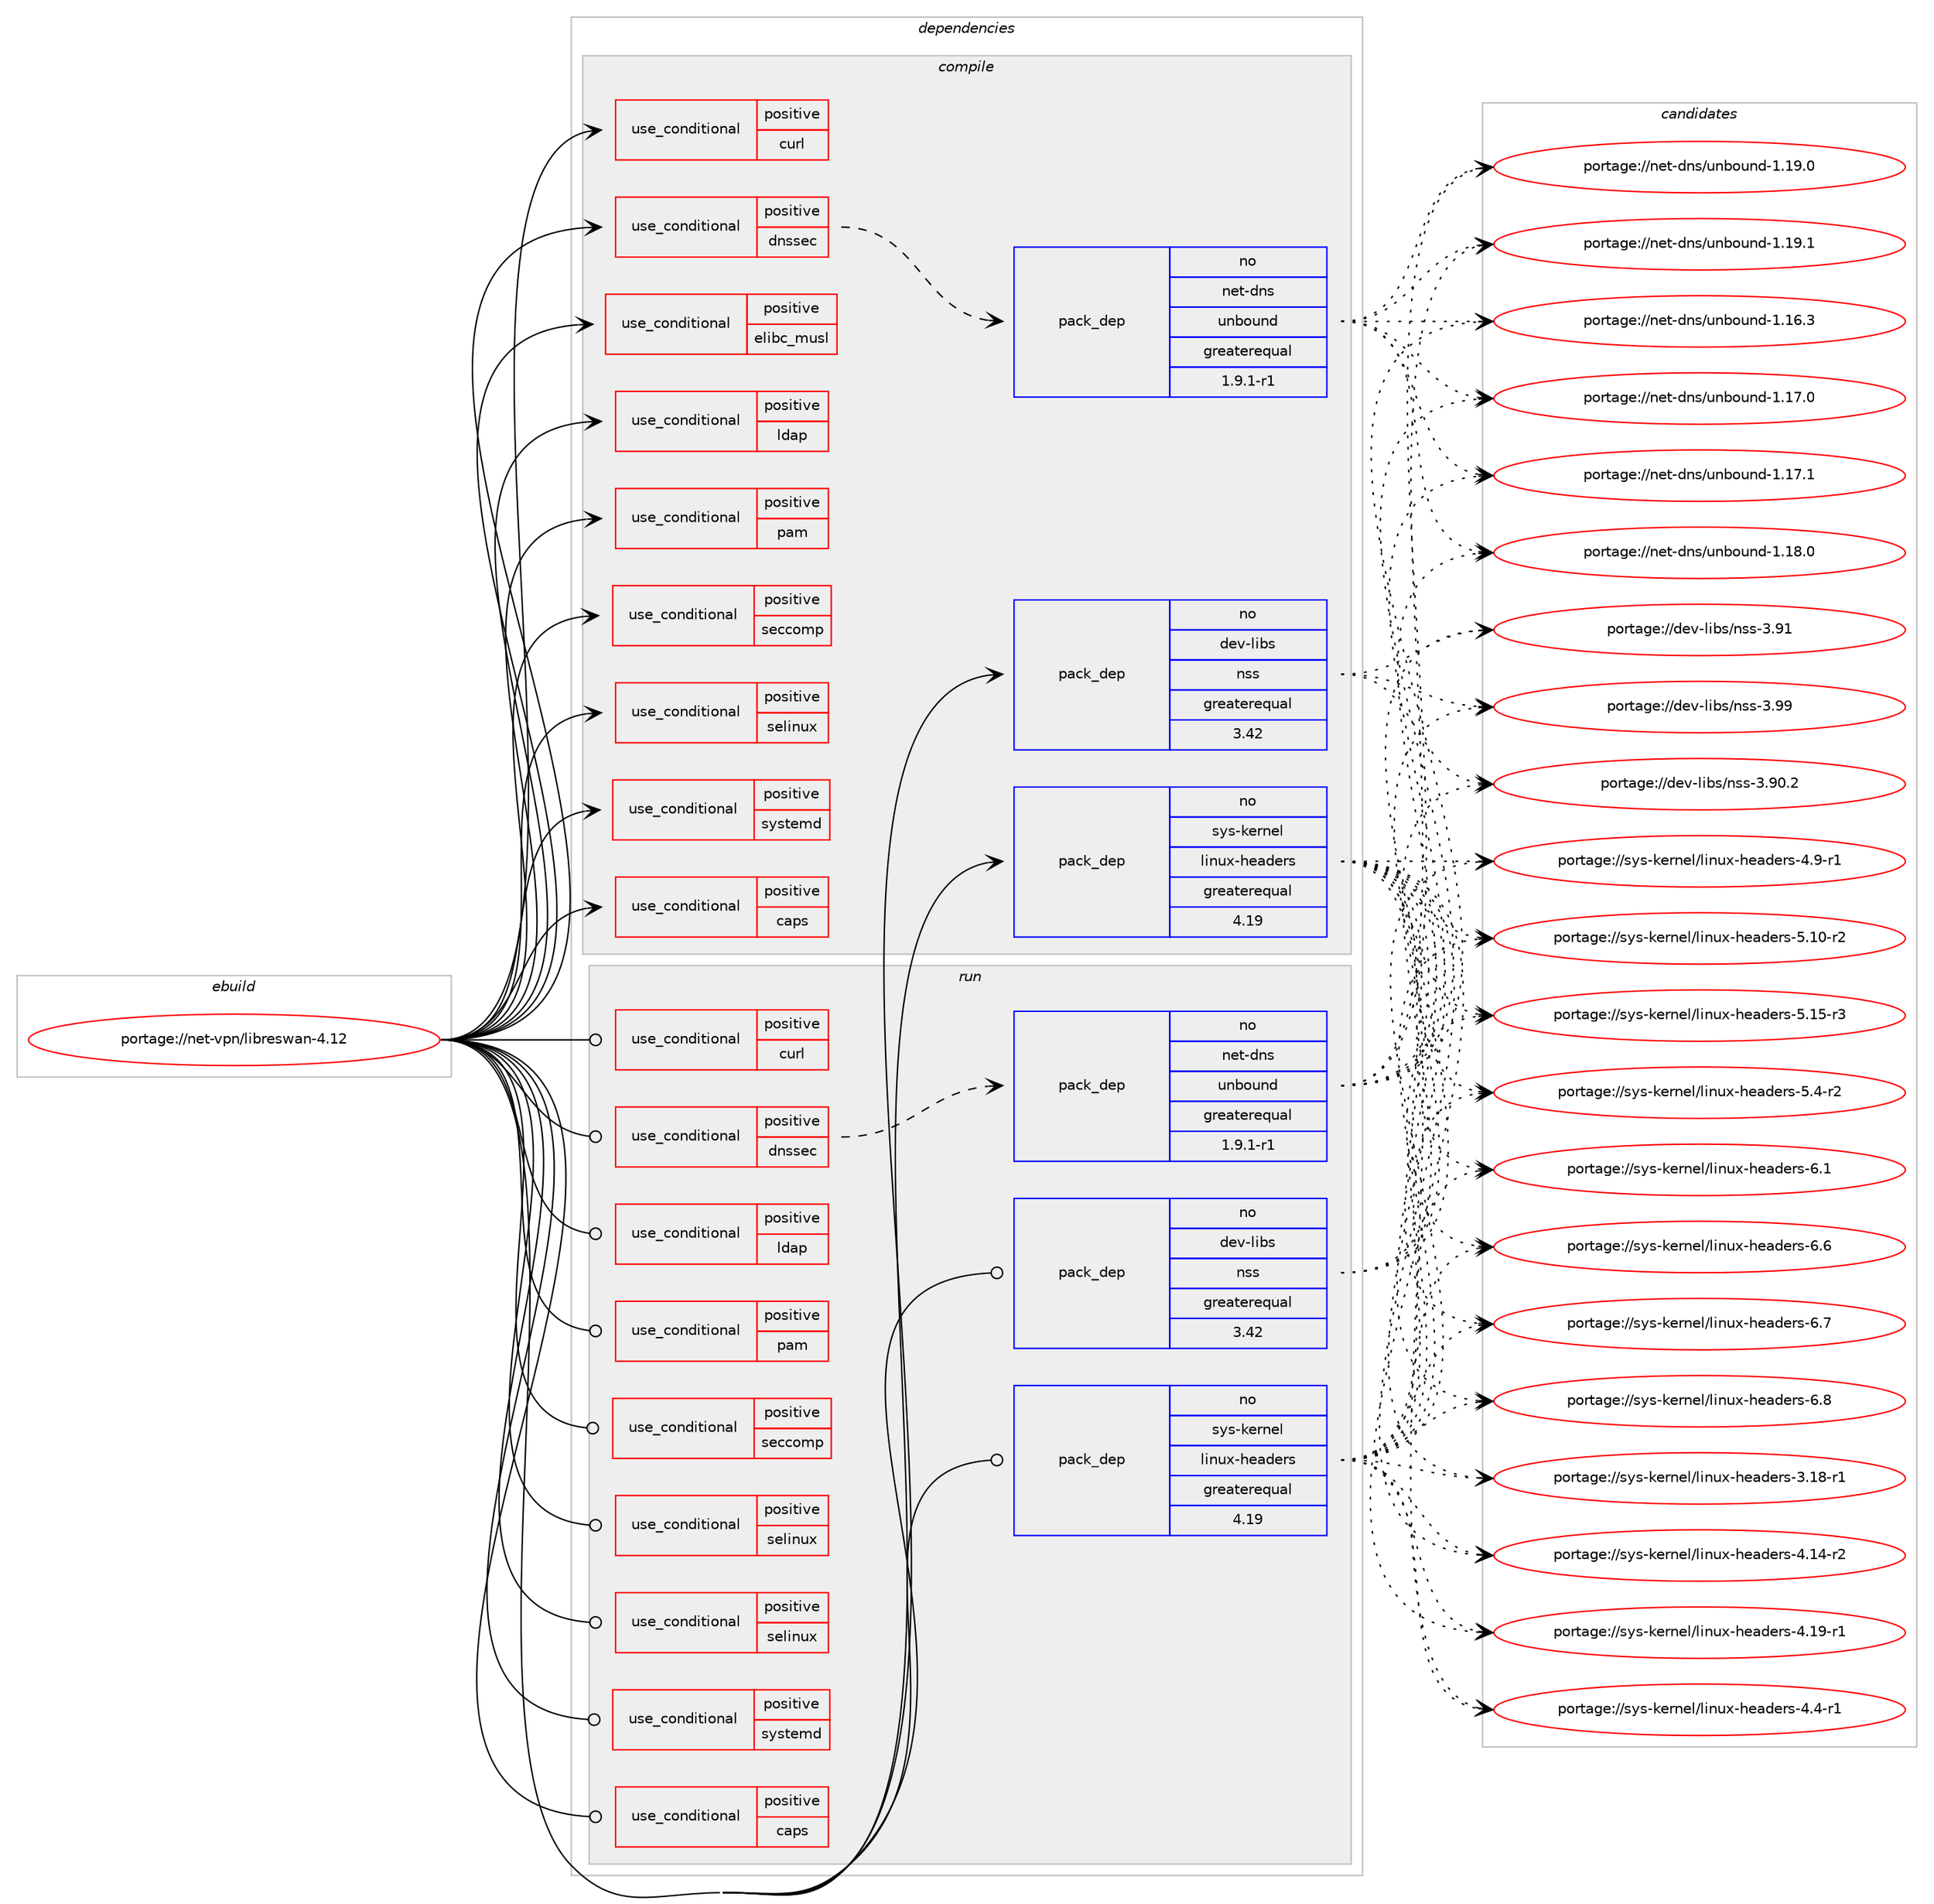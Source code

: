 digraph prolog {

# *************
# Graph options
# *************

newrank=true;
concentrate=true;
compound=true;
graph [rankdir=LR,fontname=Helvetica,fontsize=10,ranksep=1.5];#, ranksep=2.5, nodesep=0.2];
edge  [arrowhead=vee];
node  [fontname=Helvetica,fontsize=10];

# **********
# The ebuild
# **********

subgraph cluster_leftcol {
color=gray;
rank=same;
label=<<i>ebuild</i>>;
id [label="portage://net-vpn/libreswan-4.12", color=red, width=4, href="../net-vpn/libreswan-4.12.svg"];
}

# ****************
# The dependencies
# ****************

subgraph cluster_midcol {
color=gray;
label=<<i>dependencies</i>>;
subgraph cluster_compile {
fillcolor="#eeeeee";
style=filled;
label=<<i>compile</i>>;
subgraph cond1979 {
dependency2939 [label=<<TABLE BORDER="0" CELLBORDER="1" CELLSPACING="0" CELLPADDING="4"><TR><TD ROWSPAN="3" CELLPADDING="10">use_conditional</TD></TR><TR><TD>positive</TD></TR><TR><TD>caps</TD></TR></TABLE>>, shape=none, color=red];
# *** BEGIN UNKNOWN DEPENDENCY TYPE (TODO) ***
# dependency2939 -> package_dependency(portage://net-vpn/libreswan-4.12,install,no,sys-libs,libcap-ng,none,[,,],[],[])
# *** END UNKNOWN DEPENDENCY TYPE (TODO) ***

}
id:e -> dependency2939:w [weight=20,style="solid",arrowhead="vee"];
subgraph cond1980 {
dependency2940 [label=<<TABLE BORDER="0" CELLBORDER="1" CELLSPACING="0" CELLPADDING="4"><TR><TD ROWSPAN="3" CELLPADDING="10">use_conditional</TD></TR><TR><TD>positive</TD></TR><TR><TD>curl</TD></TR></TABLE>>, shape=none, color=red];
# *** BEGIN UNKNOWN DEPENDENCY TYPE (TODO) ***
# dependency2940 -> package_dependency(portage://net-vpn/libreswan-4.12,install,no,net-misc,curl,none,[,,],[],[])
# *** END UNKNOWN DEPENDENCY TYPE (TODO) ***

}
id:e -> dependency2940:w [weight=20,style="solid",arrowhead="vee"];
subgraph cond1981 {
dependency2941 [label=<<TABLE BORDER="0" CELLBORDER="1" CELLSPACING="0" CELLPADDING="4"><TR><TD ROWSPAN="3" CELLPADDING="10">use_conditional</TD></TR><TR><TD>positive</TD></TR><TR><TD>dnssec</TD></TR></TABLE>>, shape=none, color=red];
subgraph pack913 {
dependency2942 [label=<<TABLE BORDER="0" CELLBORDER="1" CELLSPACING="0" CELLPADDING="4" WIDTH="220"><TR><TD ROWSPAN="6" CELLPADDING="30">pack_dep</TD></TR><TR><TD WIDTH="110">no</TD></TR><TR><TD>net-dns</TD></TR><TR><TD>unbound</TD></TR><TR><TD>greaterequal</TD></TR><TR><TD>1.9.1-r1</TD></TR></TABLE>>, shape=none, color=blue];
}
dependency2941:e -> dependency2942:w [weight=20,style="dashed",arrowhead="vee"];
# *** BEGIN UNKNOWN DEPENDENCY TYPE (TODO) ***
# dependency2941 -> package_dependency(portage://net-vpn/libreswan-4.12,install,no,net-libs,ldns,none,[,,],any_same_slot,[])
# *** END UNKNOWN DEPENDENCY TYPE (TODO) ***

# *** BEGIN UNKNOWN DEPENDENCY TYPE (TODO) ***
# dependency2941 -> package_dependency(portage://net-vpn/libreswan-4.12,install,no,net-dns,dnssec-root,none,[,,],[],[])
# *** END UNKNOWN DEPENDENCY TYPE (TODO) ***

}
id:e -> dependency2941:w [weight=20,style="solid",arrowhead="vee"];
subgraph cond1982 {
dependency2943 [label=<<TABLE BORDER="0" CELLBORDER="1" CELLSPACING="0" CELLPADDING="4"><TR><TD ROWSPAN="3" CELLPADDING="10">use_conditional</TD></TR><TR><TD>positive</TD></TR><TR><TD>elibc_musl</TD></TR></TABLE>>, shape=none, color=red];
# *** BEGIN UNKNOWN DEPENDENCY TYPE (TODO) ***
# dependency2943 -> package_dependency(portage://net-vpn/libreswan-4.12,install,no,sys-libs,queue-standalone,none,[,,],[],[])
# *** END UNKNOWN DEPENDENCY TYPE (TODO) ***

}
id:e -> dependency2943:w [weight=20,style="solid",arrowhead="vee"];
subgraph cond1983 {
dependency2944 [label=<<TABLE BORDER="0" CELLBORDER="1" CELLSPACING="0" CELLPADDING="4"><TR><TD ROWSPAN="3" CELLPADDING="10">use_conditional</TD></TR><TR><TD>positive</TD></TR><TR><TD>ldap</TD></TR></TABLE>>, shape=none, color=red];
# *** BEGIN UNKNOWN DEPENDENCY TYPE (TODO) ***
# dependency2944 -> package_dependency(portage://net-vpn/libreswan-4.12,install,no,net-nds,openldap,none,[,,],any_same_slot,[])
# *** END UNKNOWN DEPENDENCY TYPE (TODO) ***

}
id:e -> dependency2944:w [weight=20,style="solid",arrowhead="vee"];
subgraph cond1984 {
dependency2945 [label=<<TABLE BORDER="0" CELLBORDER="1" CELLSPACING="0" CELLPADDING="4"><TR><TD ROWSPAN="3" CELLPADDING="10">use_conditional</TD></TR><TR><TD>positive</TD></TR><TR><TD>pam</TD></TR></TABLE>>, shape=none, color=red];
# *** BEGIN UNKNOWN DEPENDENCY TYPE (TODO) ***
# dependency2945 -> package_dependency(portage://net-vpn/libreswan-4.12,install,no,sys-libs,pam,none,[,,],[],[])
# *** END UNKNOWN DEPENDENCY TYPE (TODO) ***

}
id:e -> dependency2945:w [weight=20,style="solid",arrowhead="vee"];
subgraph cond1985 {
dependency2946 [label=<<TABLE BORDER="0" CELLBORDER="1" CELLSPACING="0" CELLPADDING="4"><TR><TD ROWSPAN="3" CELLPADDING="10">use_conditional</TD></TR><TR><TD>positive</TD></TR><TR><TD>seccomp</TD></TR></TABLE>>, shape=none, color=red];
# *** BEGIN UNKNOWN DEPENDENCY TYPE (TODO) ***
# dependency2946 -> package_dependency(portage://net-vpn/libreswan-4.12,install,no,sys-libs,libseccomp,none,[,,],[],[])
# *** END UNKNOWN DEPENDENCY TYPE (TODO) ***

}
id:e -> dependency2946:w [weight=20,style="solid",arrowhead="vee"];
subgraph cond1986 {
dependency2947 [label=<<TABLE BORDER="0" CELLBORDER="1" CELLSPACING="0" CELLPADDING="4"><TR><TD ROWSPAN="3" CELLPADDING="10">use_conditional</TD></TR><TR><TD>positive</TD></TR><TR><TD>selinux</TD></TR></TABLE>>, shape=none, color=red];
# *** BEGIN UNKNOWN DEPENDENCY TYPE (TODO) ***
# dependency2947 -> package_dependency(portage://net-vpn/libreswan-4.12,install,no,sys-libs,libselinux,none,[,,],[],[])
# *** END UNKNOWN DEPENDENCY TYPE (TODO) ***

}
id:e -> dependency2947:w [weight=20,style="solid",arrowhead="vee"];
subgraph cond1987 {
dependency2948 [label=<<TABLE BORDER="0" CELLBORDER="1" CELLSPACING="0" CELLPADDING="4"><TR><TD ROWSPAN="3" CELLPADDING="10">use_conditional</TD></TR><TR><TD>positive</TD></TR><TR><TD>systemd</TD></TR></TABLE>>, shape=none, color=red];
# *** BEGIN UNKNOWN DEPENDENCY TYPE (TODO) ***
# dependency2948 -> package_dependency(portage://net-vpn/libreswan-4.12,install,no,sys-apps,systemd,none,[,,],[slot(0),equal],[])
# *** END UNKNOWN DEPENDENCY TYPE (TODO) ***

}
id:e -> dependency2948:w [weight=20,style="solid",arrowhead="vee"];
# *** BEGIN UNKNOWN DEPENDENCY TYPE (TODO) ***
# id -> package_dependency(portage://net-vpn/libreswan-4.12,install,no,dev-libs,gmp,none,[,,],[slot(0),equal],[])
# *** END UNKNOWN DEPENDENCY TYPE (TODO) ***

# *** BEGIN UNKNOWN DEPENDENCY TYPE (TODO) ***
# id -> package_dependency(portage://net-vpn/libreswan-4.12,install,no,dev-libs,libevent,none,[,,],[slot(0),equal],[])
# *** END UNKNOWN DEPENDENCY TYPE (TODO) ***

# *** BEGIN UNKNOWN DEPENDENCY TYPE (TODO) ***
# id -> package_dependency(portage://net-vpn/libreswan-4.12,install,no,dev-libs,nspr,none,[,,],[],[])
# *** END UNKNOWN DEPENDENCY TYPE (TODO) ***

subgraph pack914 {
dependency2949 [label=<<TABLE BORDER="0" CELLBORDER="1" CELLSPACING="0" CELLPADDING="4" WIDTH="220"><TR><TD ROWSPAN="6" CELLPADDING="30">pack_dep</TD></TR><TR><TD WIDTH="110">no</TD></TR><TR><TD>dev-libs</TD></TR><TR><TD>nss</TD></TR><TR><TD>greaterequal</TD></TR><TR><TD>3.42</TD></TR></TABLE>>, shape=none, color=blue];
}
id:e -> dependency2949:w [weight=20,style="solid",arrowhead="vee"];
subgraph pack915 {
dependency2950 [label=<<TABLE BORDER="0" CELLBORDER="1" CELLSPACING="0" CELLPADDING="4" WIDTH="220"><TR><TD ROWSPAN="6" CELLPADDING="30">pack_dep</TD></TR><TR><TD WIDTH="110">no</TD></TR><TR><TD>sys-kernel</TD></TR><TR><TD>linux-headers</TD></TR><TR><TD>greaterequal</TD></TR><TR><TD>4.19</TD></TR></TABLE>>, shape=none, color=blue];
}
id:e -> dependency2950:w [weight=20,style="solid",arrowhead="vee"];
# *** BEGIN UNKNOWN DEPENDENCY TYPE (TODO) ***
# id -> package_dependency(portage://net-vpn/libreswan-4.12,install,no,virtual,libcrypt,none,[,,],any_same_slot,[])
# *** END UNKNOWN DEPENDENCY TYPE (TODO) ***

}
subgraph cluster_compileandrun {
fillcolor="#eeeeee";
style=filled;
label=<<i>compile and run</i>>;
}
subgraph cluster_run {
fillcolor="#eeeeee";
style=filled;
label=<<i>run</i>>;
subgraph cond1988 {
dependency2951 [label=<<TABLE BORDER="0" CELLBORDER="1" CELLSPACING="0" CELLPADDING="4"><TR><TD ROWSPAN="3" CELLPADDING="10">use_conditional</TD></TR><TR><TD>positive</TD></TR><TR><TD>caps</TD></TR></TABLE>>, shape=none, color=red];
# *** BEGIN UNKNOWN DEPENDENCY TYPE (TODO) ***
# dependency2951 -> package_dependency(portage://net-vpn/libreswan-4.12,run,no,sys-libs,libcap-ng,none,[,,],[],[])
# *** END UNKNOWN DEPENDENCY TYPE (TODO) ***

}
id:e -> dependency2951:w [weight=20,style="solid",arrowhead="odot"];
subgraph cond1989 {
dependency2952 [label=<<TABLE BORDER="0" CELLBORDER="1" CELLSPACING="0" CELLPADDING="4"><TR><TD ROWSPAN="3" CELLPADDING="10">use_conditional</TD></TR><TR><TD>positive</TD></TR><TR><TD>curl</TD></TR></TABLE>>, shape=none, color=red];
# *** BEGIN UNKNOWN DEPENDENCY TYPE (TODO) ***
# dependency2952 -> package_dependency(portage://net-vpn/libreswan-4.12,run,no,net-misc,curl,none,[,,],[],[])
# *** END UNKNOWN DEPENDENCY TYPE (TODO) ***

}
id:e -> dependency2952:w [weight=20,style="solid",arrowhead="odot"];
subgraph cond1990 {
dependency2953 [label=<<TABLE BORDER="0" CELLBORDER="1" CELLSPACING="0" CELLPADDING="4"><TR><TD ROWSPAN="3" CELLPADDING="10">use_conditional</TD></TR><TR><TD>positive</TD></TR><TR><TD>dnssec</TD></TR></TABLE>>, shape=none, color=red];
subgraph pack916 {
dependency2954 [label=<<TABLE BORDER="0" CELLBORDER="1" CELLSPACING="0" CELLPADDING="4" WIDTH="220"><TR><TD ROWSPAN="6" CELLPADDING="30">pack_dep</TD></TR><TR><TD WIDTH="110">no</TD></TR><TR><TD>net-dns</TD></TR><TR><TD>unbound</TD></TR><TR><TD>greaterequal</TD></TR><TR><TD>1.9.1-r1</TD></TR></TABLE>>, shape=none, color=blue];
}
dependency2953:e -> dependency2954:w [weight=20,style="dashed",arrowhead="vee"];
# *** BEGIN UNKNOWN DEPENDENCY TYPE (TODO) ***
# dependency2953 -> package_dependency(portage://net-vpn/libreswan-4.12,run,no,net-libs,ldns,none,[,,],any_same_slot,[])
# *** END UNKNOWN DEPENDENCY TYPE (TODO) ***

# *** BEGIN UNKNOWN DEPENDENCY TYPE (TODO) ***
# dependency2953 -> package_dependency(portage://net-vpn/libreswan-4.12,run,no,net-dns,dnssec-root,none,[,,],[],[])
# *** END UNKNOWN DEPENDENCY TYPE (TODO) ***

}
id:e -> dependency2953:w [weight=20,style="solid",arrowhead="odot"];
subgraph cond1991 {
dependency2955 [label=<<TABLE BORDER="0" CELLBORDER="1" CELLSPACING="0" CELLPADDING="4"><TR><TD ROWSPAN="3" CELLPADDING="10">use_conditional</TD></TR><TR><TD>positive</TD></TR><TR><TD>ldap</TD></TR></TABLE>>, shape=none, color=red];
# *** BEGIN UNKNOWN DEPENDENCY TYPE (TODO) ***
# dependency2955 -> package_dependency(portage://net-vpn/libreswan-4.12,run,no,net-nds,openldap,none,[,,],any_same_slot,[])
# *** END UNKNOWN DEPENDENCY TYPE (TODO) ***

}
id:e -> dependency2955:w [weight=20,style="solid",arrowhead="odot"];
subgraph cond1992 {
dependency2956 [label=<<TABLE BORDER="0" CELLBORDER="1" CELLSPACING="0" CELLPADDING="4"><TR><TD ROWSPAN="3" CELLPADDING="10">use_conditional</TD></TR><TR><TD>positive</TD></TR><TR><TD>pam</TD></TR></TABLE>>, shape=none, color=red];
# *** BEGIN UNKNOWN DEPENDENCY TYPE (TODO) ***
# dependency2956 -> package_dependency(portage://net-vpn/libreswan-4.12,run,no,sys-libs,pam,none,[,,],[],[])
# *** END UNKNOWN DEPENDENCY TYPE (TODO) ***

}
id:e -> dependency2956:w [weight=20,style="solid",arrowhead="odot"];
subgraph cond1993 {
dependency2957 [label=<<TABLE BORDER="0" CELLBORDER="1" CELLSPACING="0" CELLPADDING="4"><TR><TD ROWSPAN="3" CELLPADDING="10">use_conditional</TD></TR><TR><TD>positive</TD></TR><TR><TD>seccomp</TD></TR></TABLE>>, shape=none, color=red];
# *** BEGIN UNKNOWN DEPENDENCY TYPE (TODO) ***
# dependency2957 -> package_dependency(portage://net-vpn/libreswan-4.12,run,no,sys-libs,libseccomp,none,[,,],[],[])
# *** END UNKNOWN DEPENDENCY TYPE (TODO) ***

}
id:e -> dependency2957:w [weight=20,style="solid",arrowhead="odot"];
subgraph cond1994 {
dependency2958 [label=<<TABLE BORDER="0" CELLBORDER="1" CELLSPACING="0" CELLPADDING="4"><TR><TD ROWSPAN="3" CELLPADDING="10">use_conditional</TD></TR><TR><TD>positive</TD></TR><TR><TD>selinux</TD></TR></TABLE>>, shape=none, color=red];
# *** BEGIN UNKNOWN DEPENDENCY TYPE (TODO) ***
# dependency2958 -> package_dependency(portage://net-vpn/libreswan-4.12,run,no,sec-policy,selinux-ipsec,none,[,,],[],[])
# *** END UNKNOWN DEPENDENCY TYPE (TODO) ***

}
id:e -> dependency2958:w [weight=20,style="solid",arrowhead="odot"];
subgraph cond1995 {
dependency2959 [label=<<TABLE BORDER="0" CELLBORDER="1" CELLSPACING="0" CELLPADDING="4"><TR><TD ROWSPAN="3" CELLPADDING="10">use_conditional</TD></TR><TR><TD>positive</TD></TR><TR><TD>selinux</TD></TR></TABLE>>, shape=none, color=red];
# *** BEGIN UNKNOWN DEPENDENCY TYPE (TODO) ***
# dependency2959 -> package_dependency(portage://net-vpn/libreswan-4.12,run,no,sys-libs,libselinux,none,[,,],[],[])
# *** END UNKNOWN DEPENDENCY TYPE (TODO) ***

}
id:e -> dependency2959:w [weight=20,style="solid",arrowhead="odot"];
subgraph cond1996 {
dependency2960 [label=<<TABLE BORDER="0" CELLBORDER="1" CELLSPACING="0" CELLPADDING="4"><TR><TD ROWSPAN="3" CELLPADDING="10">use_conditional</TD></TR><TR><TD>positive</TD></TR><TR><TD>systemd</TD></TR></TABLE>>, shape=none, color=red];
# *** BEGIN UNKNOWN DEPENDENCY TYPE (TODO) ***
# dependency2960 -> package_dependency(portage://net-vpn/libreswan-4.12,run,no,sys-apps,systemd,none,[,,],[slot(0),equal],[])
# *** END UNKNOWN DEPENDENCY TYPE (TODO) ***

}
id:e -> dependency2960:w [weight=20,style="solid",arrowhead="odot"];
# *** BEGIN UNKNOWN DEPENDENCY TYPE (TODO) ***
# id -> package_dependency(portage://net-vpn/libreswan-4.12,run,no,dev-libs,gmp,none,[,,],[slot(0),equal],[])
# *** END UNKNOWN DEPENDENCY TYPE (TODO) ***

# *** BEGIN UNKNOWN DEPENDENCY TYPE (TODO) ***
# id -> package_dependency(portage://net-vpn/libreswan-4.12,run,no,dev-libs,libevent,none,[,,],[slot(0),equal],[])
# *** END UNKNOWN DEPENDENCY TYPE (TODO) ***

# *** BEGIN UNKNOWN DEPENDENCY TYPE (TODO) ***
# id -> package_dependency(portage://net-vpn/libreswan-4.12,run,no,dev-libs,nspr,none,[,,],[],[])
# *** END UNKNOWN DEPENDENCY TYPE (TODO) ***

subgraph pack917 {
dependency2961 [label=<<TABLE BORDER="0" CELLBORDER="1" CELLSPACING="0" CELLPADDING="4" WIDTH="220"><TR><TD ROWSPAN="6" CELLPADDING="30">pack_dep</TD></TR><TR><TD WIDTH="110">no</TD></TR><TR><TD>dev-libs</TD></TR><TR><TD>nss</TD></TR><TR><TD>greaterequal</TD></TR><TR><TD>3.42</TD></TR></TABLE>>, shape=none, color=blue];
}
id:e -> dependency2961:w [weight=20,style="solid",arrowhead="odot"];
# *** BEGIN UNKNOWN DEPENDENCY TYPE (TODO) ***
# id -> package_dependency(portage://net-vpn/libreswan-4.12,run,no,dev-libs,nss,none,[,,],[],[use(enable(utils),positive)])
# *** END UNKNOWN DEPENDENCY TYPE (TODO) ***

# *** BEGIN UNKNOWN DEPENDENCY TYPE (TODO) ***
# id -> package_dependency(portage://net-vpn/libreswan-4.12,run,no,sys-apps,iproute2,none,[,,],[],[])
# *** END UNKNOWN DEPENDENCY TYPE (TODO) ***

subgraph pack918 {
dependency2962 [label=<<TABLE BORDER="0" CELLBORDER="1" CELLSPACING="0" CELLPADDING="4" WIDTH="220"><TR><TD ROWSPAN="6" CELLPADDING="30">pack_dep</TD></TR><TR><TD WIDTH="110">no</TD></TR><TR><TD>sys-kernel</TD></TR><TR><TD>linux-headers</TD></TR><TR><TD>greaterequal</TD></TR><TR><TD>4.19</TD></TR></TABLE>>, shape=none, color=blue];
}
id:e -> dependency2962:w [weight=20,style="solid",arrowhead="odot"];
# *** BEGIN UNKNOWN DEPENDENCY TYPE (TODO) ***
# id -> package_dependency(portage://net-vpn/libreswan-4.12,run,no,virtual,libcrypt,none,[,,],any_same_slot,[])
# *** END UNKNOWN DEPENDENCY TYPE (TODO) ***

# *** BEGIN UNKNOWN DEPENDENCY TYPE (TODO) ***
# id -> package_dependency(portage://net-vpn/libreswan-4.12,run,no,virtual,tmpfiles,none,[,,],[],[])
# *** END UNKNOWN DEPENDENCY TYPE (TODO) ***

# *** BEGIN UNKNOWN DEPENDENCY TYPE (TODO) ***
# id -> package_dependency(portage://net-vpn/libreswan-4.12,run,weak,net-vpn,strongswan,none,[,,],[],[])
# *** END UNKNOWN DEPENDENCY TYPE (TODO) ***

}
}

# **************
# The candidates
# **************

subgraph cluster_choices {
rank=same;
color=gray;
label=<<i>candidates</i>>;

subgraph choice913 {
color=black;
nodesep=1;
choice11010111645100110115471171109811111711010045494649544651 [label="portage://net-dns/unbound-1.16.3", color=red, width=4,href="../net-dns/unbound-1.16.3.svg"];
choice11010111645100110115471171109811111711010045494649554648 [label="portage://net-dns/unbound-1.17.0", color=red, width=4,href="../net-dns/unbound-1.17.0.svg"];
choice11010111645100110115471171109811111711010045494649554649 [label="portage://net-dns/unbound-1.17.1", color=red, width=4,href="../net-dns/unbound-1.17.1.svg"];
choice11010111645100110115471171109811111711010045494649564648 [label="portage://net-dns/unbound-1.18.0", color=red, width=4,href="../net-dns/unbound-1.18.0.svg"];
choice11010111645100110115471171109811111711010045494649574648 [label="portage://net-dns/unbound-1.19.0", color=red, width=4,href="../net-dns/unbound-1.19.0.svg"];
choice11010111645100110115471171109811111711010045494649574649 [label="portage://net-dns/unbound-1.19.1", color=red, width=4,href="../net-dns/unbound-1.19.1.svg"];
dependency2942:e -> choice11010111645100110115471171109811111711010045494649544651:w [style=dotted,weight="100"];
dependency2942:e -> choice11010111645100110115471171109811111711010045494649554648:w [style=dotted,weight="100"];
dependency2942:e -> choice11010111645100110115471171109811111711010045494649554649:w [style=dotted,weight="100"];
dependency2942:e -> choice11010111645100110115471171109811111711010045494649564648:w [style=dotted,weight="100"];
dependency2942:e -> choice11010111645100110115471171109811111711010045494649574648:w [style=dotted,weight="100"];
dependency2942:e -> choice11010111645100110115471171109811111711010045494649574649:w [style=dotted,weight="100"];
}
subgraph choice914 {
color=black;
nodesep=1;
choice10010111845108105981154711011511545514657484650 [label="portage://dev-libs/nss-3.90.2", color=red, width=4,href="../dev-libs/nss-3.90.2.svg"];
choice1001011184510810598115471101151154551465749 [label="portage://dev-libs/nss-3.91", color=red, width=4,href="../dev-libs/nss-3.91.svg"];
choice1001011184510810598115471101151154551465757 [label="portage://dev-libs/nss-3.99", color=red, width=4,href="../dev-libs/nss-3.99.svg"];
dependency2949:e -> choice10010111845108105981154711011511545514657484650:w [style=dotted,weight="100"];
dependency2949:e -> choice1001011184510810598115471101151154551465749:w [style=dotted,weight="100"];
dependency2949:e -> choice1001011184510810598115471101151154551465757:w [style=dotted,weight="100"];
}
subgraph choice915 {
color=black;
nodesep=1;
choice1151211154510710111411010110847108105110117120451041019710010111411545514649564511449 [label="portage://sys-kernel/linux-headers-3.18-r1", color=red, width=4,href="../sys-kernel/linux-headers-3.18-r1.svg"];
choice1151211154510710111411010110847108105110117120451041019710010111411545524649524511450 [label="portage://sys-kernel/linux-headers-4.14-r2", color=red, width=4,href="../sys-kernel/linux-headers-4.14-r2.svg"];
choice1151211154510710111411010110847108105110117120451041019710010111411545524649574511449 [label="portage://sys-kernel/linux-headers-4.19-r1", color=red, width=4,href="../sys-kernel/linux-headers-4.19-r1.svg"];
choice11512111545107101114110101108471081051101171204510410197100101114115455246524511449 [label="portage://sys-kernel/linux-headers-4.4-r1", color=red, width=4,href="../sys-kernel/linux-headers-4.4-r1.svg"];
choice11512111545107101114110101108471081051101171204510410197100101114115455246574511449 [label="portage://sys-kernel/linux-headers-4.9-r1", color=red, width=4,href="../sys-kernel/linux-headers-4.9-r1.svg"];
choice1151211154510710111411010110847108105110117120451041019710010111411545534649484511450 [label="portage://sys-kernel/linux-headers-5.10-r2", color=red, width=4,href="../sys-kernel/linux-headers-5.10-r2.svg"];
choice1151211154510710111411010110847108105110117120451041019710010111411545534649534511451 [label="portage://sys-kernel/linux-headers-5.15-r3", color=red, width=4,href="../sys-kernel/linux-headers-5.15-r3.svg"];
choice11512111545107101114110101108471081051101171204510410197100101114115455346524511450 [label="portage://sys-kernel/linux-headers-5.4-r2", color=red, width=4,href="../sys-kernel/linux-headers-5.4-r2.svg"];
choice1151211154510710111411010110847108105110117120451041019710010111411545544649 [label="portage://sys-kernel/linux-headers-6.1", color=red, width=4,href="../sys-kernel/linux-headers-6.1.svg"];
choice1151211154510710111411010110847108105110117120451041019710010111411545544654 [label="portage://sys-kernel/linux-headers-6.6", color=red, width=4,href="../sys-kernel/linux-headers-6.6.svg"];
choice1151211154510710111411010110847108105110117120451041019710010111411545544655 [label="portage://sys-kernel/linux-headers-6.7", color=red, width=4,href="../sys-kernel/linux-headers-6.7.svg"];
choice1151211154510710111411010110847108105110117120451041019710010111411545544656 [label="portage://sys-kernel/linux-headers-6.8", color=red, width=4,href="../sys-kernel/linux-headers-6.8.svg"];
dependency2950:e -> choice1151211154510710111411010110847108105110117120451041019710010111411545514649564511449:w [style=dotted,weight="100"];
dependency2950:e -> choice1151211154510710111411010110847108105110117120451041019710010111411545524649524511450:w [style=dotted,weight="100"];
dependency2950:e -> choice1151211154510710111411010110847108105110117120451041019710010111411545524649574511449:w [style=dotted,weight="100"];
dependency2950:e -> choice11512111545107101114110101108471081051101171204510410197100101114115455246524511449:w [style=dotted,weight="100"];
dependency2950:e -> choice11512111545107101114110101108471081051101171204510410197100101114115455246574511449:w [style=dotted,weight="100"];
dependency2950:e -> choice1151211154510710111411010110847108105110117120451041019710010111411545534649484511450:w [style=dotted,weight="100"];
dependency2950:e -> choice1151211154510710111411010110847108105110117120451041019710010111411545534649534511451:w [style=dotted,weight="100"];
dependency2950:e -> choice11512111545107101114110101108471081051101171204510410197100101114115455346524511450:w [style=dotted,weight="100"];
dependency2950:e -> choice1151211154510710111411010110847108105110117120451041019710010111411545544649:w [style=dotted,weight="100"];
dependency2950:e -> choice1151211154510710111411010110847108105110117120451041019710010111411545544654:w [style=dotted,weight="100"];
dependency2950:e -> choice1151211154510710111411010110847108105110117120451041019710010111411545544655:w [style=dotted,weight="100"];
dependency2950:e -> choice1151211154510710111411010110847108105110117120451041019710010111411545544656:w [style=dotted,weight="100"];
}
subgraph choice916 {
color=black;
nodesep=1;
choice11010111645100110115471171109811111711010045494649544651 [label="portage://net-dns/unbound-1.16.3", color=red, width=4,href="../net-dns/unbound-1.16.3.svg"];
choice11010111645100110115471171109811111711010045494649554648 [label="portage://net-dns/unbound-1.17.0", color=red, width=4,href="../net-dns/unbound-1.17.0.svg"];
choice11010111645100110115471171109811111711010045494649554649 [label="portage://net-dns/unbound-1.17.1", color=red, width=4,href="../net-dns/unbound-1.17.1.svg"];
choice11010111645100110115471171109811111711010045494649564648 [label="portage://net-dns/unbound-1.18.0", color=red, width=4,href="../net-dns/unbound-1.18.0.svg"];
choice11010111645100110115471171109811111711010045494649574648 [label="portage://net-dns/unbound-1.19.0", color=red, width=4,href="../net-dns/unbound-1.19.0.svg"];
choice11010111645100110115471171109811111711010045494649574649 [label="portage://net-dns/unbound-1.19.1", color=red, width=4,href="../net-dns/unbound-1.19.1.svg"];
dependency2954:e -> choice11010111645100110115471171109811111711010045494649544651:w [style=dotted,weight="100"];
dependency2954:e -> choice11010111645100110115471171109811111711010045494649554648:w [style=dotted,weight="100"];
dependency2954:e -> choice11010111645100110115471171109811111711010045494649554649:w [style=dotted,weight="100"];
dependency2954:e -> choice11010111645100110115471171109811111711010045494649564648:w [style=dotted,weight="100"];
dependency2954:e -> choice11010111645100110115471171109811111711010045494649574648:w [style=dotted,weight="100"];
dependency2954:e -> choice11010111645100110115471171109811111711010045494649574649:w [style=dotted,weight="100"];
}
subgraph choice917 {
color=black;
nodesep=1;
choice10010111845108105981154711011511545514657484650 [label="portage://dev-libs/nss-3.90.2", color=red, width=4,href="../dev-libs/nss-3.90.2.svg"];
choice1001011184510810598115471101151154551465749 [label="portage://dev-libs/nss-3.91", color=red, width=4,href="../dev-libs/nss-3.91.svg"];
choice1001011184510810598115471101151154551465757 [label="portage://dev-libs/nss-3.99", color=red, width=4,href="../dev-libs/nss-3.99.svg"];
dependency2961:e -> choice10010111845108105981154711011511545514657484650:w [style=dotted,weight="100"];
dependency2961:e -> choice1001011184510810598115471101151154551465749:w [style=dotted,weight="100"];
dependency2961:e -> choice1001011184510810598115471101151154551465757:w [style=dotted,weight="100"];
}
subgraph choice918 {
color=black;
nodesep=1;
choice1151211154510710111411010110847108105110117120451041019710010111411545514649564511449 [label="portage://sys-kernel/linux-headers-3.18-r1", color=red, width=4,href="../sys-kernel/linux-headers-3.18-r1.svg"];
choice1151211154510710111411010110847108105110117120451041019710010111411545524649524511450 [label="portage://sys-kernel/linux-headers-4.14-r2", color=red, width=4,href="../sys-kernel/linux-headers-4.14-r2.svg"];
choice1151211154510710111411010110847108105110117120451041019710010111411545524649574511449 [label="portage://sys-kernel/linux-headers-4.19-r1", color=red, width=4,href="../sys-kernel/linux-headers-4.19-r1.svg"];
choice11512111545107101114110101108471081051101171204510410197100101114115455246524511449 [label="portage://sys-kernel/linux-headers-4.4-r1", color=red, width=4,href="../sys-kernel/linux-headers-4.4-r1.svg"];
choice11512111545107101114110101108471081051101171204510410197100101114115455246574511449 [label="portage://sys-kernel/linux-headers-4.9-r1", color=red, width=4,href="../sys-kernel/linux-headers-4.9-r1.svg"];
choice1151211154510710111411010110847108105110117120451041019710010111411545534649484511450 [label="portage://sys-kernel/linux-headers-5.10-r2", color=red, width=4,href="../sys-kernel/linux-headers-5.10-r2.svg"];
choice1151211154510710111411010110847108105110117120451041019710010111411545534649534511451 [label="portage://sys-kernel/linux-headers-5.15-r3", color=red, width=4,href="../sys-kernel/linux-headers-5.15-r3.svg"];
choice11512111545107101114110101108471081051101171204510410197100101114115455346524511450 [label="portage://sys-kernel/linux-headers-5.4-r2", color=red, width=4,href="../sys-kernel/linux-headers-5.4-r2.svg"];
choice1151211154510710111411010110847108105110117120451041019710010111411545544649 [label="portage://sys-kernel/linux-headers-6.1", color=red, width=4,href="../sys-kernel/linux-headers-6.1.svg"];
choice1151211154510710111411010110847108105110117120451041019710010111411545544654 [label="portage://sys-kernel/linux-headers-6.6", color=red, width=4,href="../sys-kernel/linux-headers-6.6.svg"];
choice1151211154510710111411010110847108105110117120451041019710010111411545544655 [label="portage://sys-kernel/linux-headers-6.7", color=red, width=4,href="../sys-kernel/linux-headers-6.7.svg"];
choice1151211154510710111411010110847108105110117120451041019710010111411545544656 [label="portage://sys-kernel/linux-headers-6.8", color=red, width=4,href="../sys-kernel/linux-headers-6.8.svg"];
dependency2962:e -> choice1151211154510710111411010110847108105110117120451041019710010111411545514649564511449:w [style=dotted,weight="100"];
dependency2962:e -> choice1151211154510710111411010110847108105110117120451041019710010111411545524649524511450:w [style=dotted,weight="100"];
dependency2962:e -> choice1151211154510710111411010110847108105110117120451041019710010111411545524649574511449:w [style=dotted,weight="100"];
dependency2962:e -> choice11512111545107101114110101108471081051101171204510410197100101114115455246524511449:w [style=dotted,weight="100"];
dependency2962:e -> choice11512111545107101114110101108471081051101171204510410197100101114115455246574511449:w [style=dotted,weight="100"];
dependency2962:e -> choice1151211154510710111411010110847108105110117120451041019710010111411545534649484511450:w [style=dotted,weight="100"];
dependency2962:e -> choice1151211154510710111411010110847108105110117120451041019710010111411545534649534511451:w [style=dotted,weight="100"];
dependency2962:e -> choice11512111545107101114110101108471081051101171204510410197100101114115455346524511450:w [style=dotted,weight="100"];
dependency2962:e -> choice1151211154510710111411010110847108105110117120451041019710010111411545544649:w [style=dotted,weight="100"];
dependency2962:e -> choice1151211154510710111411010110847108105110117120451041019710010111411545544654:w [style=dotted,weight="100"];
dependency2962:e -> choice1151211154510710111411010110847108105110117120451041019710010111411545544655:w [style=dotted,weight="100"];
dependency2962:e -> choice1151211154510710111411010110847108105110117120451041019710010111411545544656:w [style=dotted,weight="100"];
}
}

}
